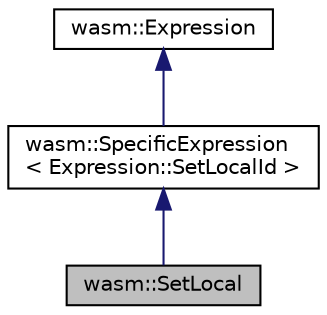digraph "wasm::SetLocal"
{
  edge [fontname="Helvetica",fontsize="10",labelfontname="Helvetica",labelfontsize="10"];
  node [fontname="Helvetica",fontsize="10",shape=record];
  Node0 [label="wasm::SetLocal",height=0.2,width=0.4,color="black", fillcolor="grey75", style="filled", fontcolor="black"];
  Node1 -> Node0 [dir="back",color="midnightblue",fontsize="10",style="solid"];
  Node1 [label="wasm::SpecificExpression\l\< Expression::SetLocalId \>",height=0.2,width=0.4,color="black", fillcolor="white", style="filled",URL="$classwasm_1_1_specific_expression.html"];
  Node2 -> Node1 [dir="back",color="midnightblue",fontsize="10",style="solid"];
  Node2 [label="wasm::Expression",height=0.2,width=0.4,color="black", fillcolor="white", style="filled",URL="$classwasm_1_1_expression.html"];
}
